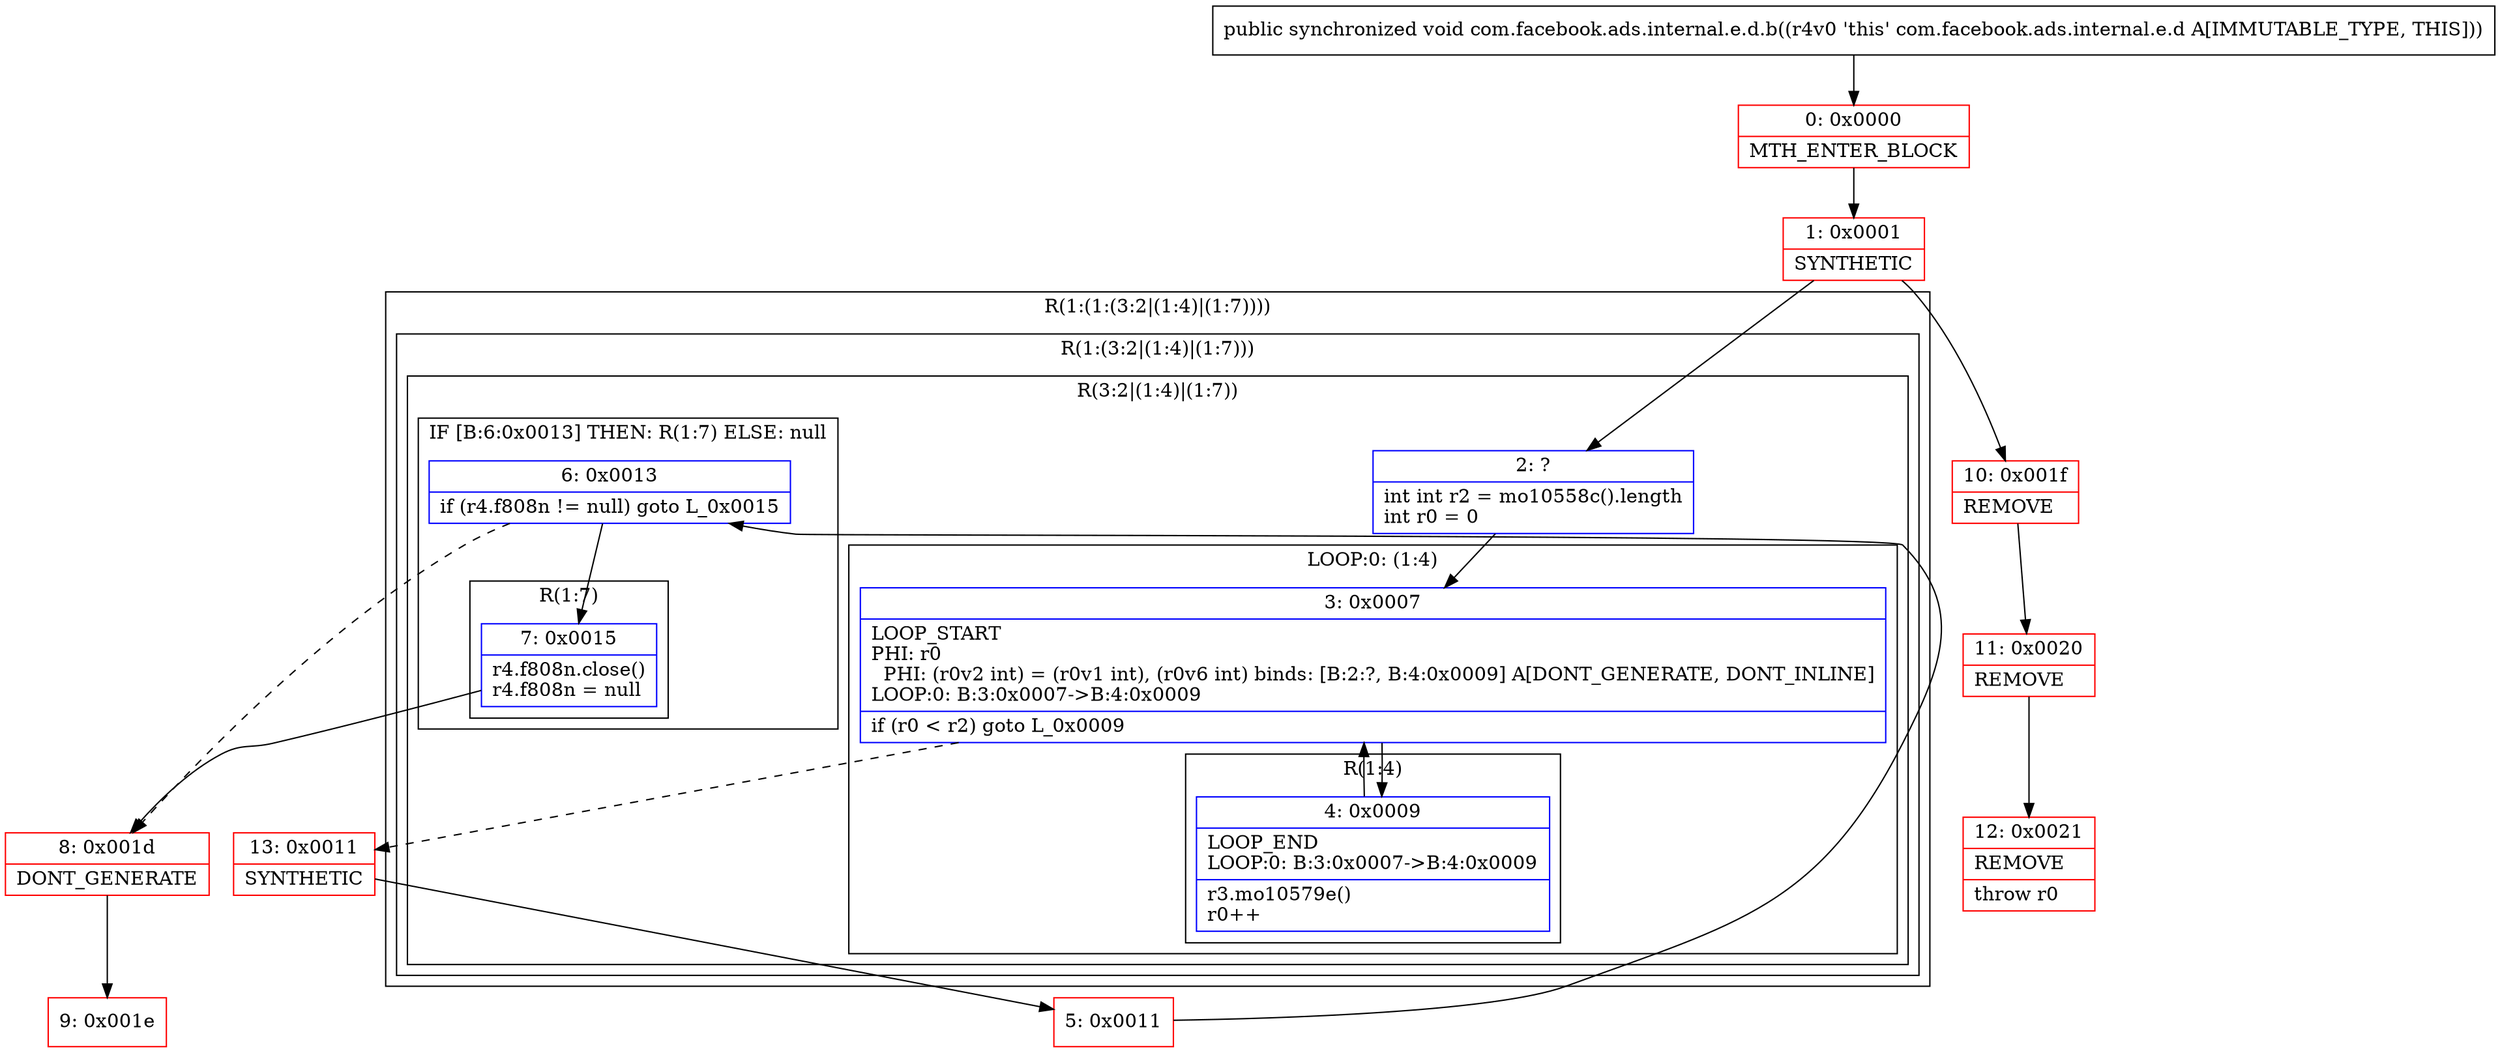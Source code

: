 digraph "CFG forcom.facebook.ads.internal.e.d.b()V" {
subgraph cluster_Region_1050703600 {
label = "R(1:(1:(3:2|(1:4)|(1:7))))";
node [shape=record,color=blue];
subgraph cluster_Region_1301652252 {
label = "R(1:(3:2|(1:4)|(1:7)))";
node [shape=record,color=blue];
subgraph cluster_Region_466662513 {
label = "R(3:2|(1:4)|(1:7))";
node [shape=record,color=blue];
Node_2 [shape=record,label="{2\:\ ?|int int r2 = mo10558c().length\lint r0 = 0\l}"];
subgraph cluster_LoopRegion_533910169 {
label = "LOOP:0: (1:4)";
node [shape=record,color=blue];
Node_3 [shape=record,label="{3\:\ 0x0007|LOOP_START\lPHI: r0 \l  PHI: (r0v2 int) = (r0v1 int), (r0v6 int) binds: [B:2:?, B:4:0x0009] A[DONT_GENERATE, DONT_INLINE]\lLOOP:0: B:3:0x0007\-\>B:4:0x0009\l|if (r0 \< r2) goto L_0x0009\l}"];
subgraph cluster_Region_2129515852 {
label = "R(1:4)";
node [shape=record,color=blue];
Node_4 [shape=record,label="{4\:\ 0x0009|LOOP_END\lLOOP:0: B:3:0x0007\-\>B:4:0x0009\l|r3.mo10579e()\lr0++\l}"];
}
}
subgraph cluster_IfRegion_492597532 {
label = "IF [B:6:0x0013] THEN: R(1:7) ELSE: null";
node [shape=record,color=blue];
Node_6 [shape=record,label="{6\:\ 0x0013|if (r4.f808n != null) goto L_0x0015\l}"];
subgraph cluster_Region_544637873 {
label = "R(1:7)";
node [shape=record,color=blue];
Node_7 [shape=record,label="{7\:\ 0x0015|r4.f808n.close()\lr4.f808n = null\l}"];
}
}
}
}
}
Node_0 [shape=record,color=red,label="{0\:\ 0x0000|MTH_ENTER_BLOCK\l}"];
Node_1 [shape=record,color=red,label="{1\:\ 0x0001|SYNTHETIC\l}"];
Node_5 [shape=record,color=red,label="{5\:\ 0x0011}"];
Node_8 [shape=record,color=red,label="{8\:\ 0x001d|DONT_GENERATE\l}"];
Node_9 [shape=record,color=red,label="{9\:\ 0x001e}"];
Node_10 [shape=record,color=red,label="{10\:\ 0x001f|REMOVE\l}"];
Node_11 [shape=record,color=red,label="{11\:\ 0x0020|REMOVE\l}"];
Node_12 [shape=record,color=red,label="{12\:\ 0x0021|REMOVE\l|throw r0\l}"];
Node_13 [shape=record,color=red,label="{13\:\ 0x0011|SYNTHETIC\l}"];
MethodNode[shape=record,label="{public synchronized void com.facebook.ads.internal.e.d.b((r4v0 'this' com.facebook.ads.internal.e.d A[IMMUTABLE_TYPE, THIS])) }"];
MethodNode -> Node_0;
Node_2 -> Node_3;
Node_3 -> Node_4;
Node_3 -> Node_13[style=dashed];
Node_4 -> Node_3;
Node_6 -> Node_7;
Node_6 -> Node_8[style=dashed];
Node_7 -> Node_8;
Node_0 -> Node_1;
Node_1 -> Node_2;
Node_1 -> Node_10;
Node_5 -> Node_6;
Node_8 -> Node_9;
Node_10 -> Node_11;
Node_11 -> Node_12;
Node_13 -> Node_5;
}

